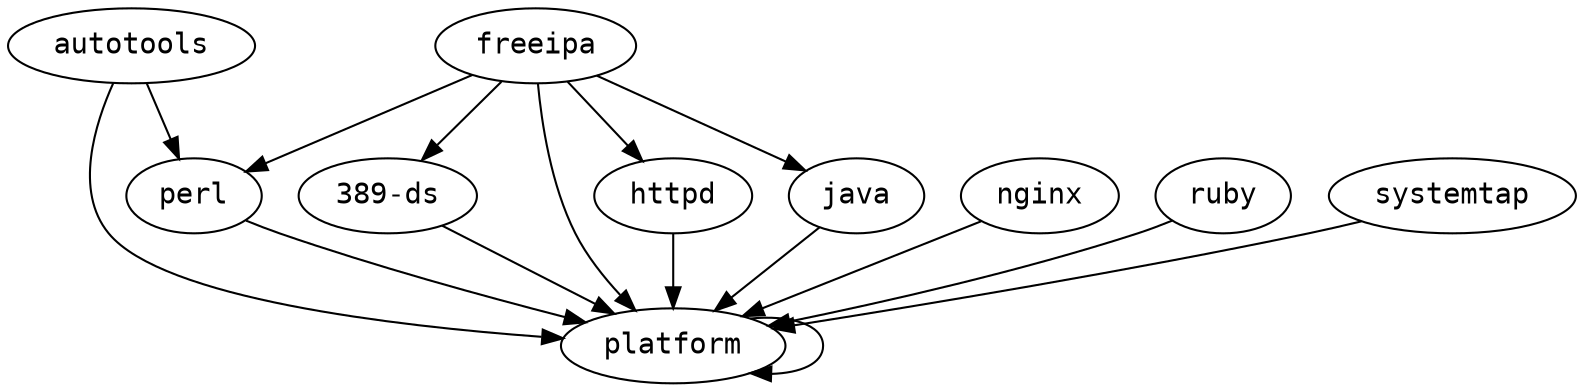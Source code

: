 strict digraph G {
  node [fontname=monospace];
  "389-ds" -> "platform";
  "autotools" -> "platform";
  "autotools" -> "perl";
  "freeipa" -> "platform";
  "freeipa" -> "httpd";
  "freeipa" -> "perl";
  "freeipa" -> "389-ds";
  "freeipa" -> "java";
  "httpd" -> "platform";
  "java" -> "platform";
  "nginx" -> "platform";
  "perl" -> "platform";
  "platform" -> "platform";
  "ruby" -> "platform";
  "systemtap" -> "platform";
}
